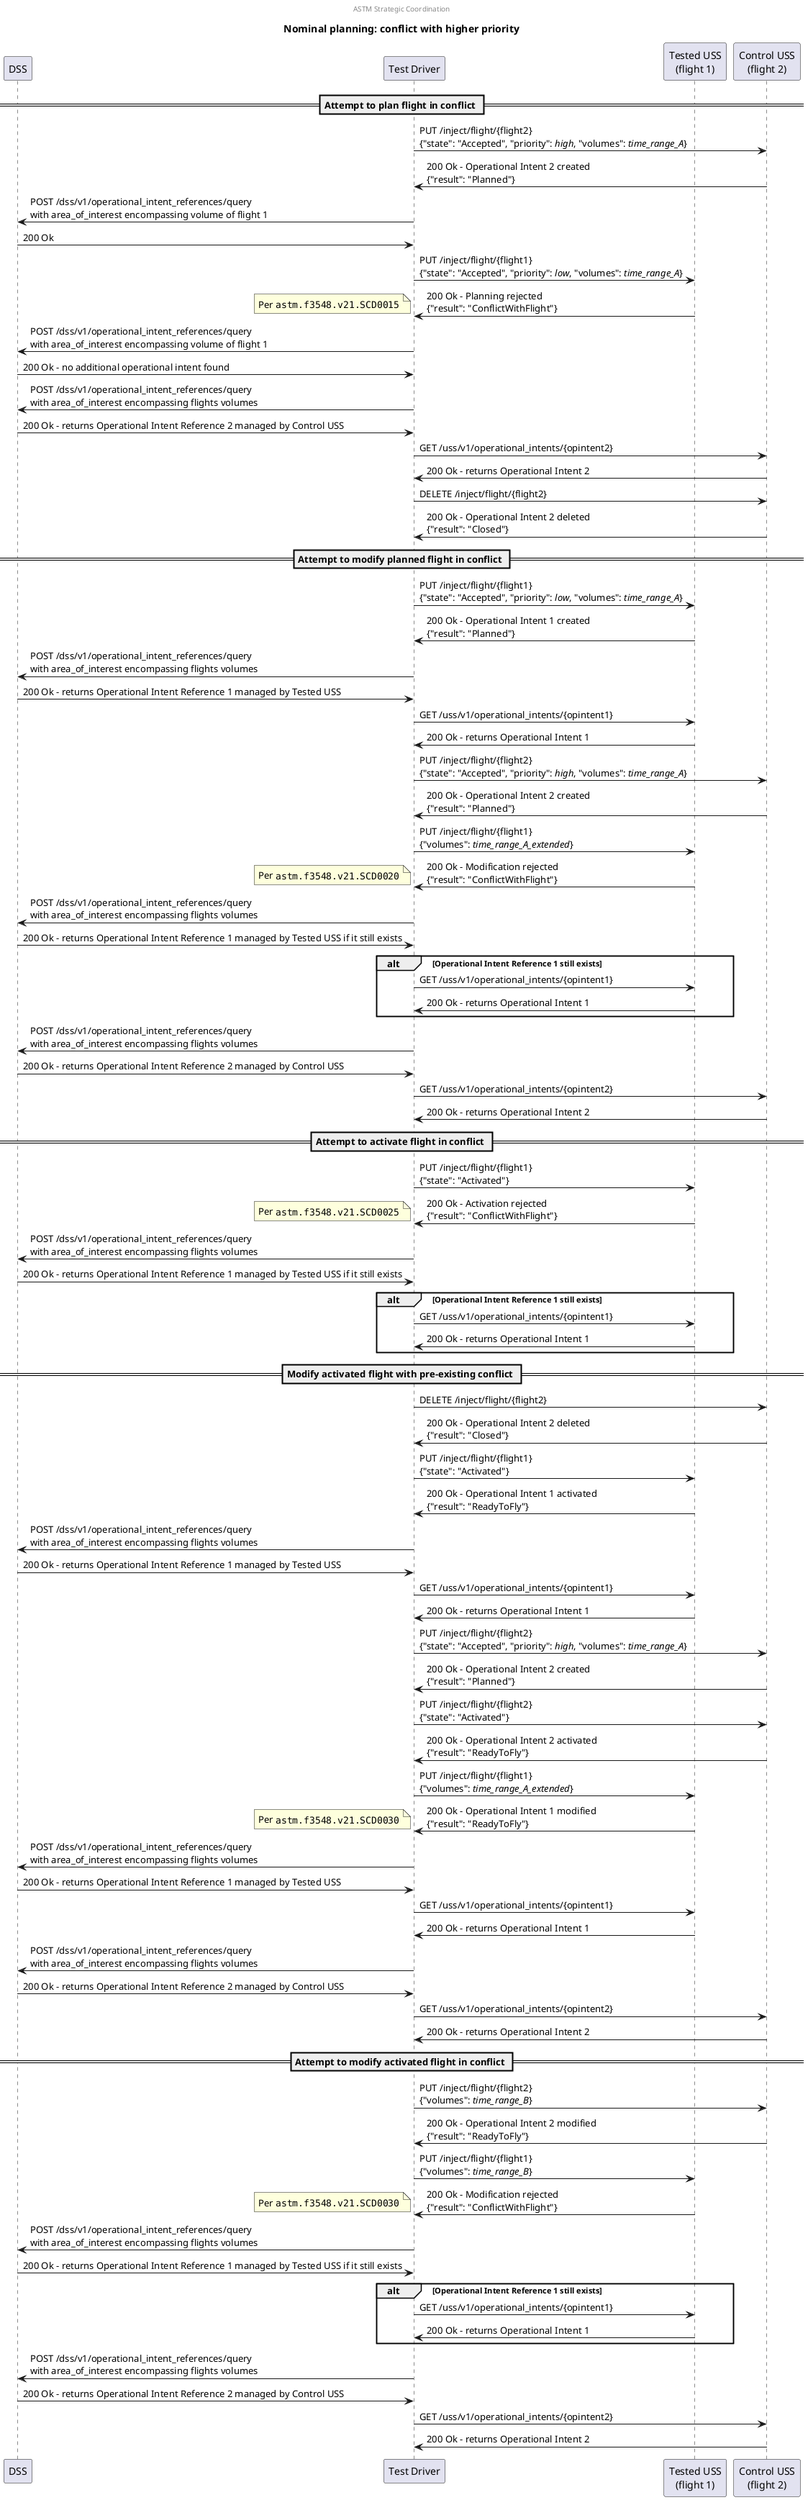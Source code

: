 @startuml
center header ASTM Strategic Coordination
title Nominal planning: conflict with higher priority

participant "DSS"
participant "Test Driver" as TD
participant "Tested USS\n(flight 1)" as T_USS
participant "Control USS\n(flight 2)" as C_USS

== Attempt to plan flight in conflict ==
TD -> C_USS: PUT /inject/flight/{flight2}\n{"state": "Accepted", "priority": //high//, "volumes": //time_range_A//}
TD <- C_USS: 200 Ok - Operational Intent 2 created\n{"result": "Planned"}

TD -> DSS: POST /dss/v1/operational_intent_references/query\nwith area_of_interest encompassing volume of flight 1
TD <- DSS: 200 Ok
TD -> T_USS: PUT /inject/flight/{flight1}\n{"state": "Accepted", "priority": //low//, "volumes": //time_range_A//}
TD <- T_USS: 200 Ok - Planning rejected\n{"result": "ConflictWithFlight"}
note left: Per ""astm.f3548.v21.SCD0015""
TD -> DSS: POST /dss/v1/operational_intent_references/query\nwith area_of_interest encompassing volume of flight 1
TD <- DSS: 200 Ok - no additional operational intent found

TD -> DSS: POST /dss/v1/operational_intent_references/query\nwith area_of_interest encompassing flights volumes
TD <- DSS: 200 Ok - returns Operational Intent Reference 2 managed by Control USS
TD -> C_USS: GET /uss/v1/operational_intents/{opintent2}
TD <- C_USS: 200 Ok - returns Operational Intent 2

TD -> C_USS: DELETE /inject/flight/{flight2}
TD <- C_USS: 200 Ok - Operational Intent 2 deleted\n{"result": "Closed"}

== Attempt to modify planned flight in conflict ==
TD -> T_USS: PUT /inject/flight/{flight1}\n{"state": "Accepted", "priority": //low//, "volumes": //time_range_A//}
TD <- T_USS: 200 Ok - Operational Intent 1 created\n{"result": "Planned"}

TD -> DSS: POST /dss/v1/operational_intent_references/query\nwith area_of_interest encompassing flights volumes
TD <- DSS: 200 Ok - returns Operational Intent Reference 1 managed by Tested USS
TD -> T_USS: GET /uss/v1/operational_intents/{opintent1}
TD <- T_USS: 200 Ok - returns Operational Intent 1

TD -> C_USS: PUT /inject/flight/{flight2}\n{"state": "Accepted", "priority": //high//, "volumes": //time_range_A//}
TD <- C_USS: 200 Ok - Operational Intent 2 created\n{"result": "Planned"}

TD -> T_USS: PUT /inject/flight/{flight1}\n{"volumes": //time_range_A_extended//}
TD <- T_USS: 200 Ok - Modification rejected\n{"result": "ConflictWithFlight"}
note left: Per ""astm.f3548.v21.SCD0020""

TD -> DSS: POST /dss/v1/operational_intent_references/query\nwith area_of_interest encompassing flights volumes
TD <- DSS: 200 Ok - returns Operational Intent Reference 1 managed by Tested USS if it still exists
alt Operational Intent Reference 1 still exists
  TD -> T_USS: GET /uss/v1/operational_intents/{opintent1}
  TD <- T_USS: 200 Ok - returns Operational Intent 1
end

TD -> DSS: POST /dss/v1/operational_intent_references/query\nwith area_of_interest encompassing flights volumes
TD <- DSS: 200 Ok - returns Operational Intent Reference 2 managed by Control USS
TD -> C_USS: GET /uss/v1/operational_intents/{opintent2}
TD <- C_USS: 200 Ok - returns Operational Intent 2

== Attempt to activate flight in conflict ==
TD -> T_USS: PUT /inject/flight/{flight1}\n{"state": "Activated"}
TD <- T_USS: 200 Ok - Activation rejected\n{"result": "ConflictWithFlight"}
note left: Per ""astm.f3548.v21.SCD0025""

TD -> DSS: POST /dss/v1/operational_intent_references/query\nwith area_of_interest encompassing flights volumes
TD <- DSS: 200 Ok - returns Operational Intent Reference 1 managed by Tested USS if it still exists
alt Operational Intent Reference 1 still exists
  TD -> T_USS: GET /uss/v1/operational_intents/{opintent1}
  TD <- T_USS: 200 Ok - returns Operational Intent 1
end

== Modify activated flight with pre-existing conflict ==
TD -> C_USS: DELETE /inject/flight/{flight2}
TD <- C_USS: 200 Ok - Operational Intent 2 deleted\n{"result": "Closed"}

TD -> T_USS: PUT /inject/flight/{flight1}\n{"state": "Activated"}
TD <- T_USS: 200 Ok - Operational Intent 1 activated\n{"result": "ReadyToFly"}

TD -> DSS: POST /dss/v1/operational_intent_references/query\nwith area_of_interest encompassing flights volumes
TD <- DSS: 200 Ok - returns Operational Intent Reference 1 managed by Tested USS
TD -> T_USS: GET /uss/v1/operational_intents/{opintent1}
TD <- T_USS: 200 Ok - returns Operational Intent 1

TD -> C_USS: PUT /inject/flight/{flight2}\n{"state": "Accepted", "priority": //high//, "volumes": //time_range_A//}
TD <- C_USS: 200 Ok - Operational Intent 2 created\n{"result": "Planned"}

TD -> C_USS: PUT /inject/flight/{flight2}\n{"state": "Activated"}
TD <- C_USS: 200 Ok - Operational Intent 2 activated\n{"result": "ReadyToFly"}

TD -> T_USS: PUT /inject/flight/{flight1}\n{"volumes": //time_range_A_extended//}
TD <- T_USS: 200 Ok - Operational Intent 1 modified\n{"result": "ReadyToFly"}
note left: Per ""astm.f3548.v21.SCD0030""

TD -> DSS: POST /dss/v1/operational_intent_references/query\nwith area_of_interest encompassing flights volumes
TD <- DSS: 200 Ok - returns Operational Intent Reference 1 managed by Tested USS
TD -> T_USS: GET /uss/v1/operational_intents/{opintent1}
TD <- T_USS: 200 Ok - returns Operational Intent 1

TD -> DSS: POST /dss/v1/operational_intent_references/query\nwith area_of_interest encompassing flights volumes
TD <- DSS: 200 Ok - returns Operational Intent Reference 2 managed by Control USS
TD -> C_USS: GET /uss/v1/operational_intents/{opintent2}
TD <- C_USS: 200 Ok - returns Operational Intent 2

== Attempt to modify activated flight in conflict ==
TD -> C_USS: PUT /inject/flight/{flight2}\n{"volumes": //time_range_B//}
TD <- C_USS: 200 Ok - Operational Intent 2 modified\n{"result": "ReadyToFly"}

TD -> T_USS: PUT /inject/flight/{flight1}\n{"volumes": //time_range_B//}
TD <- T_USS: 200 Ok - Modification rejected\n{"result": "ConflictWithFlight"}
note left: Per ""astm.f3548.v21.SCD0030""

TD -> DSS: POST /dss/v1/operational_intent_references/query\nwith area_of_interest encompassing flights volumes
TD <- DSS: 200 Ok - returns Operational Intent Reference 1 managed by Tested USS if it still exists
alt Operational Intent Reference 1 still exists
  TD -> T_USS: GET /uss/v1/operational_intents/{opintent1}
  TD <- T_USS: 200 Ok - returns Operational Intent 1
end

TD -> DSS: POST /dss/v1/operational_intent_references/query\nwith area_of_interest encompassing flights volumes
TD <- DSS: 200 Ok - returns Operational Intent Reference 2 managed by Control USS
TD -> C_USS: GET /uss/v1/operational_intents/{opintent2}
TD <- C_USS: 200 Ok - returns Operational Intent 2

@enduml
